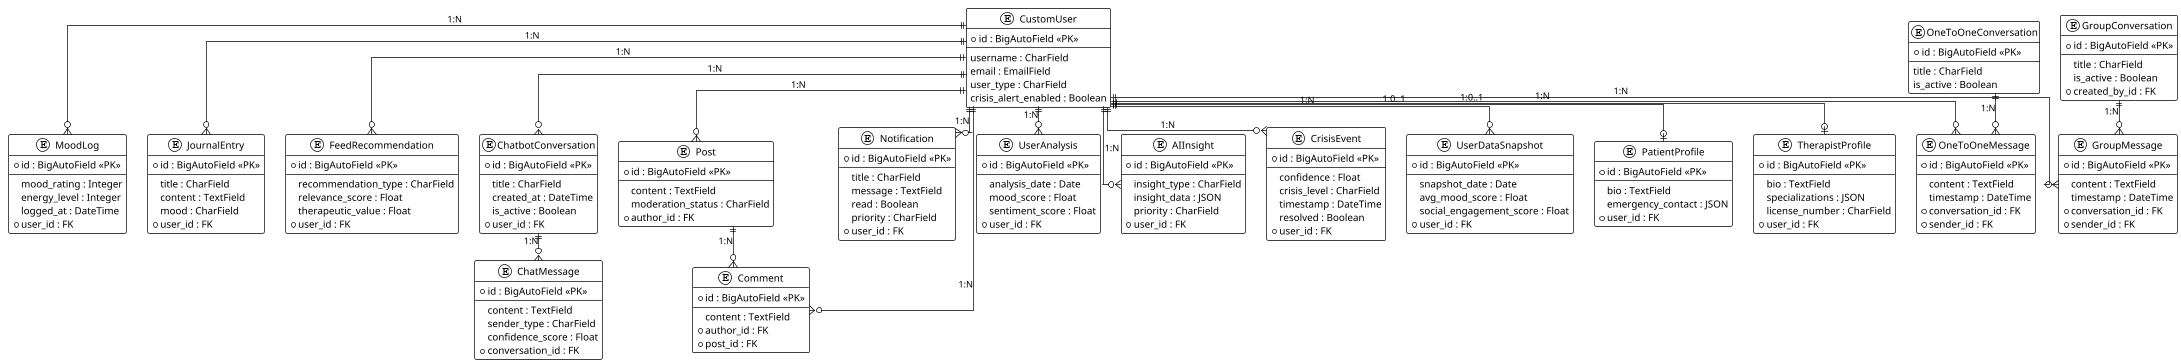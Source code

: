 @startuml Sprint4_ERD
!theme plain
scale 0.45
skinparam dpi 150
skinparam linetype ortho
skinparam monochrome true
skinparam backgroundColor white
skinparam entity {
    BackgroundColor white
    BorderColor black
    FontColor black
    FontSize 8
}
skinparam packageStyle rectangle
skinparam nodesep 30
skinparam ranksep 30
skinparam minlen 1

' ===============================
' TOP ROW: AI INSIGHTS & ANALYTICS
' ===============================
entity "UserAnalysis" as user_analysis {
    * id : BigAutoField <<PK>>
    --
    analysis_date : Date
    mood_score : Float
    sentiment_score : Float
    * user_id : FK
}

entity "AIInsight" as ai_insight {
    * id : BigAutoField <<PK>>
    --
    insight_type : CharField
    insight_data : JSON
    priority : CharField
    * user_id : FK
}

entity "CrisisEvent" as crisis_event {
    * id : BigAutoField <<PK>>
    --
    confidence : Float
    crisis_level : CharField
    timestamp : DateTime
    resolved : Boolean
    * user_id : FK
}

entity "UserDataSnapshot" as user_snapshot {
    * id : BigAutoField <<PK>>
    --
    snapshot_date : Date
    avg_mood_score : Float
    social_engagement_score : Float
    * user_id : FK
}

' ===============================
' CENTER: MAIN USER ENTITY
' ===============================
entity "CustomUser" as user {
    * id : BigAutoField <<PK>>
    --
    username : CharField
    email : EmailField
    user_type : CharField
    crisis_alert_enabled : Boolean
}

' ===============================
' LEFT SIDE: USER PROFILES
' ===============================
entity "PatientProfile" as patient {
    * id : BigAutoField <<PK>>
    --
    bio : TextField
    emergency_contact : JSON
    * user_id : FK
}

entity "TherapistProfile" as therapist {
    * id : BigAutoField <<PK>>
    --
    bio : TextField
    specializations : JSON
    license_number : CharField
    * user_id : FK
}

' ===============================
' RIGHT SIDE: DATA SOURCES & FEEDS
' ===============================
entity "MoodLog" as mood_log {
    * id : BigAutoField <<PK>>
    --
    mood_rating : Integer
    energy_level : Integer
    logged_at : DateTime
    * user_id : FK
}

entity "JournalEntry" as journal_entry {
    * id : BigAutoField <<PK>>
    --
    title : CharField
    content : TextField
    mood : CharField
    * user_id : FK
}

entity "FeedRecommendation" as feed_recommendation {
    * id : BigAutoField <<PK>>
    --
    recommendation_type : CharField
    relevance_score : Float
    therapeutic_value : Float
    * user_id : FK
}

' ===============================
' BOTTOM ROW: MESSAGING, CHATBOT & SOCIAL
' ===============================
entity "OneToOneMessage" as oto_message {
    * id : BigAutoField <<PK>>
    --
    content : TextField
    timestamp : DateTime
    * conversation_id : FK
    * sender_id : FK
}

entity "GroupMessage" as group_message {
    * id : BigAutoField <<PK>>
    --
    content : TextField
    timestamp : DateTime
    * conversation_id : FK
    * sender_id : FK
}

entity "OneToOneConversation" as oto_conversation {
    * id : BigAutoField <<PK>>
    --
    title : CharField
    is_active : Boolean
}

entity "GroupConversation" as group_conversation {
    * id : BigAutoField <<PK>>
    --
    title : CharField
    is_active : Boolean
    * created_by_id : FK
}

entity "ChatbotConversation" as chatbot_conversation {
    * id : BigAutoField <<PK>>
    --
    title : CharField
    created_at : DateTime
    is_active : Boolean
    * user_id : FK
}

entity "ChatMessage" as chat_message {
    * id : BigAutoField <<PK>>
    --
    content : TextField
    sender_type : CharField
    confidence_score : Float
    * conversation_id : FK
}

entity "Post" as post {
    * id : BigAutoField <<PK>>
    --
    content : TextField
    moderation_status : CharField
    * author_id : FK
}

entity "Comment" as comment {
    * id : BigAutoField <<PK>>
    --
    content : TextField
    * author_id : FK
    * post_id : FK
}

entity "Notification" as notification {
    * id : BigAutoField <<PK>>
    --
    title : CharField
    message : TextField
    read : Boolean
    priority : CharField
    * user_id : FK
}


' ===============================
' RELATIONSHIPS WITH CARDINALITY
' ===============================

' User Profile Relationships
user ||--o| patient : "1:0..1"
user ||--o| therapist : "1:0..1"

' Data Sources
user ||--o{ mood_log : "1:N"
user ||--o{ journal_entry : "1:N"

' Messaging & Social
user ||--o{ oto_message : "1:N"
user ||--o{ group_message : "1:N"
user ||--o{ post : "1:N"
user ||--o{ comment : "1:N"
oto_conversation ||--o{ oto_message : "1:N"
group_conversation ||--o{ group_message : "1:N"
post ||--o{ comment : "1:N"

' Sprint 4: Enhanced Chatbot
user ||--o{ chatbot_conversation : "1:N"
chatbot_conversation ||--o{ chat_message : "1:N"

' Sprint 4: AI Analysis & Insights
user ||--o{ user_analysis : "1:N"
user ||--o{ ai_insight : "1:N"

' Sprint 4: Crisis Monitoring
user ||--o{ crisis_event : "1:N"

' Sprint 4: AI-Powered Feeds
user ||--o{ feed_recommendation : "1:N"

' Sprint 4: Data Analytics
user ||--o{ user_snapshot : "1:N"

' Sprint 4: Enhanced Notifications
user ||--o{ notification : "1:N"

@enduml